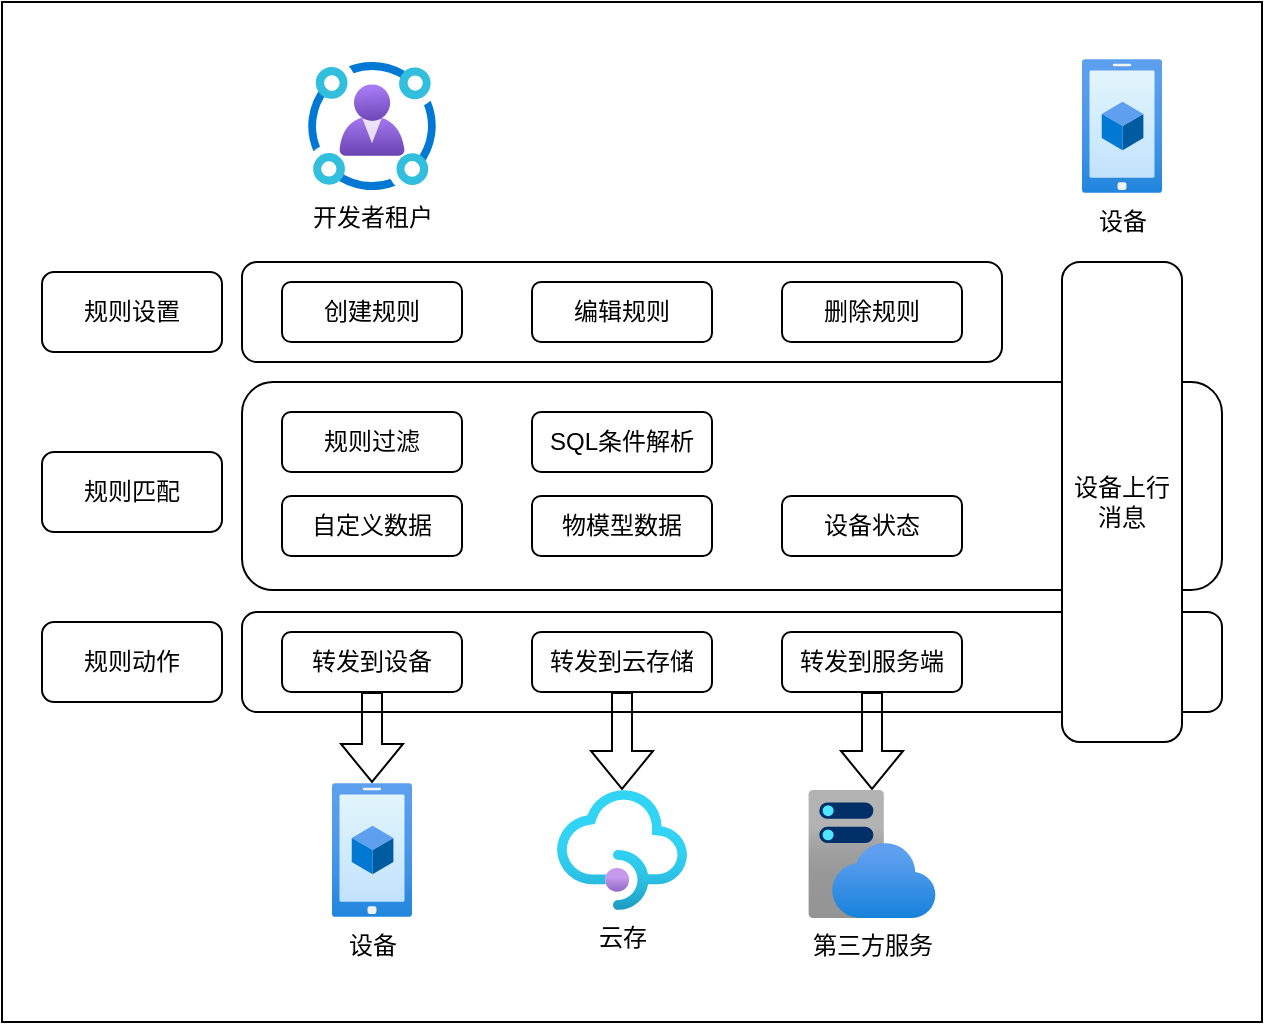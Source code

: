 <mxfile version="14.2.9" type="github">
  <diagram id="ROEMa9HSGy-mo3ogROd2" name="第 1 页">
    <mxGraphModel dx="860" dy="874" grid="0" gridSize="10" guides="1" tooltips="1" connect="1" arrows="1" fold="1" page="0" pageScale="1" pageWidth="827" pageHeight="1169" math="0" shadow="0">
      <root>
        <mxCell id="0" />
        <mxCell id="1" parent="0" />
        <mxCell id="GSGMeQO4HnK7w9t3HuRA-26" value="" style="rounded=0;whiteSpace=wrap;html=1;" vertex="1" parent="1">
          <mxGeometry x="140" y="-10" width="630" height="510" as="geometry" />
        </mxCell>
        <mxCell id="GSGMeQO4HnK7w9t3HuRA-2" value="" style="rounded=1;whiteSpace=wrap;html=1;" vertex="1" parent="1">
          <mxGeometry x="260" y="120" width="380" height="50" as="geometry" />
        </mxCell>
        <mxCell id="GSGMeQO4HnK7w9t3HuRA-3" value="" style="rounded=1;whiteSpace=wrap;html=1;" vertex="1" parent="1">
          <mxGeometry x="260" y="180" width="490" height="104" as="geometry" />
        </mxCell>
        <mxCell id="GSGMeQO4HnK7w9t3HuRA-4" value="" style="rounded=1;whiteSpace=wrap;html=1;" vertex="1" parent="1">
          <mxGeometry x="260" y="295" width="490" height="50" as="geometry" />
        </mxCell>
        <mxCell id="GSGMeQO4HnK7w9t3HuRA-6" value="设备" style="aspect=fixed;html=1;points=[];align=center;image;fontSize=12;image=img/lib/azure2/general/Mobile.svg;" vertex="1" parent="1">
          <mxGeometry x="680" y="18.5" width="40" height="67" as="geometry" />
        </mxCell>
        <mxCell id="GSGMeQO4HnK7w9t3HuRA-7" value="开发者租户" style="aspect=fixed;html=1;points=[];align=center;image;fontSize=12;image=img/lib/azure2/identity/Identity_Governance.svg;" vertex="1" parent="1">
          <mxGeometry x="293" y="20" width="64" height="64" as="geometry" />
        </mxCell>
        <mxCell id="GSGMeQO4HnK7w9t3HuRA-12" value="设备上行消息" style="rounded=1;whiteSpace=wrap;html=1;" vertex="1" parent="1">
          <mxGeometry x="670" y="120" width="60" height="240" as="geometry" />
        </mxCell>
        <mxCell id="GSGMeQO4HnK7w9t3HuRA-14" value="创建规则" style="rounded=1;whiteSpace=wrap;html=1;" vertex="1" parent="1">
          <mxGeometry x="280" y="130" width="90" height="30" as="geometry" />
        </mxCell>
        <mxCell id="GSGMeQO4HnK7w9t3HuRA-15" value="编辑规则" style="rounded=1;whiteSpace=wrap;html=1;" vertex="1" parent="1">
          <mxGeometry x="405" y="130" width="90" height="30" as="geometry" />
        </mxCell>
        <mxCell id="GSGMeQO4HnK7w9t3HuRA-16" value="删除规则" style="rounded=1;whiteSpace=wrap;html=1;" vertex="1" parent="1">
          <mxGeometry x="530" y="130" width="90" height="30" as="geometry" />
        </mxCell>
        <mxCell id="GSGMeQO4HnK7w9t3HuRA-17" value="规则设置" style="rounded=1;whiteSpace=wrap;html=1;" vertex="1" parent="1">
          <mxGeometry x="160" y="125" width="90" height="40" as="geometry" />
        </mxCell>
        <mxCell id="GSGMeQO4HnK7w9t3HuRA-18" value="规则匹配" style="rounded=1;whiteSpace=wrap;html=1;" vertex="1" parent="1">
          <mxGeometry x="160" y="215" width="90" height="40" as="geometry" />
        </mxCell>
        <mxCell id="GSGMeQO4HnK7w9t3HuRA-19" value="规则动作" style="rounded=1;whiteSpace=wrap;html=1;" vertex="1" parent="1">
          <mxGeometry x="160" y="300" width="90" height="40" as="geometry" />
        </mxCell>
        <mxCell id="GSGMeQO4HnK7w9t3HuRA-20" value="自定义数据" style="rounded=1;whiteSpace=wrap;html=1;" vertex="1" parent="1">
          <mxGeometry x="280" y="237" width="90" height="30" as="geometry" />
        </mxCell>
        <mxCell id="GSGMeQO4HnK7w9t3HuRA-21" value="物模型数据" style="rounded=1;whiteSpace=wrap;html=1;" vertex="1" parent="1">
          <mxGeometry x="405" y="237" width="90" height="30" as="geometry" />
        </mxCell>
        <mxCell id="GSGMeQO4HnK7w9t3HuRA-22" value="设备状态" style="rounded=1;whiteSpace=wrap;html=1;" vertex="1" parent="1">
          <mxGeometry x="530" y="237" width="90" height="30" as="geometry" />
        </mxCell>
        <mxCell id="GSGMeQO4HnK7w9t3HuRA-34" value="" style="edgeStyle=orthogonalEdgeStyle;rounded=0;orthogonalLoop=1;jettySize=auto;html=1;shape=flexArrow;" edge="1" parent="1" source="GSGMeQO4HnK7w9t3HuRA-23" target="GSGMeQO4HnK7w9t3HuRA-28">
          <mxGeometry relative="1" as="geometry" />
        </mxCell>
        <mxCell id="GSGMeQO4HnK7w9t3HuRA-23" value="转发到设备" style="rounded=1;whiteSpace=wrap;html=1;" vertex="1" parent="1">
          <mxGeometry x="280" y="305" width="90" height="30" as="geometry" />
        </mxCell>
        <mxCell id="GSGMeQO4HnK7w9t3HuRA-35" value="" style="edgeStyle=orthogonalEdgeStyle;rounded=0;orthogonalLoop=1;jettySize=auto;html=1;shape=flexArrow;" edge="1" parent="1" source="GSGMeQO4HnK7w9t3HuRA-24" target="GSGMeQO4HnK7w9t3HuRA-30">
          <mxGeometry relative="1" as="geometry" />
        </mxCell>
        <mxCell id="GSGMeQO4HnK7w9t3HuRA-24" value="转发到云存储" style="rounded=1;whiteSpace=wrap;html=1;" vertex="1" parent="1">
          <mxGeometry x="405" y="305" width="90" height="30" as="geometry" />
        </mxCell>
        <mxCell id="GSGMeQO4HnK7w9t3HuRA-36" value="" style="edgeStyle=orthogonalEdgeStyle;rounded=0;orthogonalLoop=1;jettySize=auto;html=1;shape=flexArrow;" edge="1" parent="1" source="GSGMeQO4HnK7w9t3HuRA-25" target="GSGMeQO4HnK7w9t3HuRA-29">
          <mxGeometry relative="1" as="geometry" />
        </mxCell>
        <mxCell id="GSGMeQO4HnK7w9t3HuRA-25" value="转发到服务端" style="rounded=1;whiteSpace=wrap;html=1;" vertex="1" parent="1">
          <mxGeometry x="530" y="305" width="90" height="30" as="geometry" />
        </mxCell>
        <mxCell id="GSGMeQO4HnK7w9t3HuRA-28" value="设备" style="aspect=fixed;html=1;points=[];align=center;image;fontSize=12;image=img/lib/azure2/general/Mobile.svg;" vertex="1" parent="1">
          <mxGeometry x="305" y="380.5" width="40" height="67" as="geometry" />
        </mxCell>
        <mxCell id="GSGMeQO4HnK7w9t3HuRA-29" value="第三方服务" style="aspect=fixed;html=1;points=[];align=center;image;fontSize=12;image=img/lib/azure2/app_services/App_Service_Plans.svg;" vertex="1" parent="1">
          <mxGeometry x="543" y="384" width="64" height="64" as="geometry" />
        </mxCell>
        <mxCell id="GSGMeQO4HnK7w9t3HuRA-30" value="云存" style="aspect=fixed;html=1;points=[];align=center;image;fontSize=12;image=img/lib/azure2/app_services/API_Management_Services.svg;" vertex="1" parent="1">
          <mxGeometry x="417.5" y="384" width="65" height="60" as="geometry" />
        </mxCell>
        <mxCell id="GSGMeQO4HnK7w9t3HuRA-40" value="规则过滤" style="rounded=1;whiteSpace=wrap;html=1;" vertex="1" parent="1">
          <mxGeometry x="280" y="195" width="90" height="30" as="geometry" />
        </mxCell>
        <mxCell id="GSGMeQO4HnK7w9t3HuRA-41" value="SQL条件解析" style="rounded=1;whiteSpace=wrap;html=1;" vertex="1" parent="1">
          <mxGeometry x="405" y="195" width="90" height="30" as="geometry" />
        </mxCell>
      </root>
    </mxGraphModel>
  </diagram>
</mxfile>
